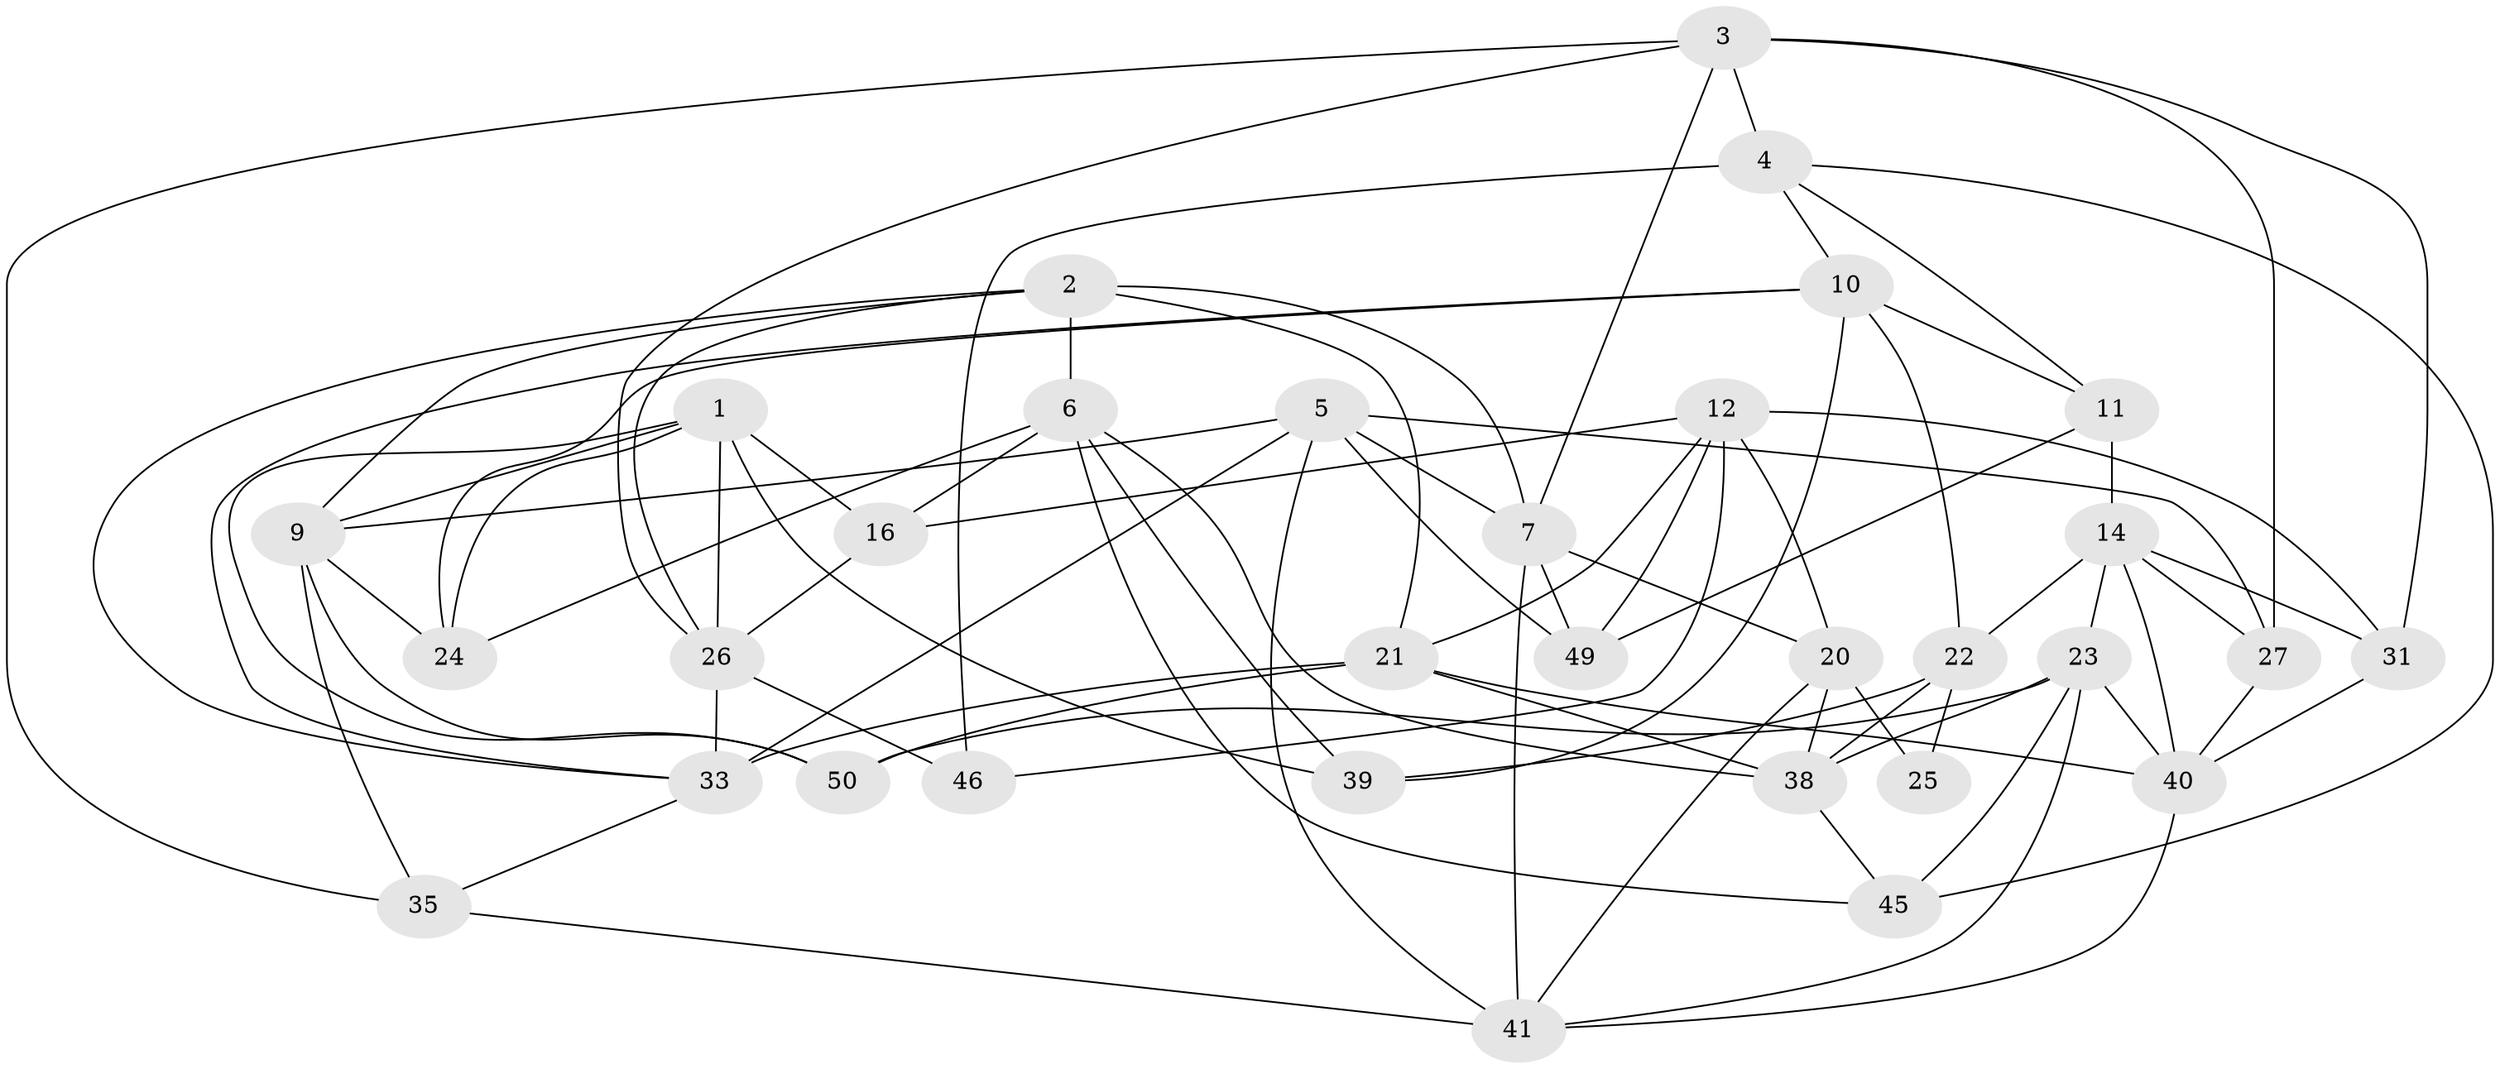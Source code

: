 // Generated by graph-tools (version 1.1) at 2025/24/03/03/25 07:24:31]
// undirected, 32 vertices, 81 edges
graph export_dot {
graph [start="1"]
  node [color=gray90,style=filled];
  1 [super="+36"];
  2 [super="+18"];
  3 [super="+17"];
  4 [super="+30"];
  5 [super="+13"];
  6 [super="+37"];
  7 [super="+8"];
  9 [super="+43"];
  10 [super="+15"];
  11;
  12 [super="+19"];
  14 [super="+28"];
  16;
  20 [super="+42"];
  21 [super="+34"];
  22 [super="+52"];
  23 [super="+32"];
  24;
  25;
  26 [super="+29"];
  27;
  31;
  33 [super="+44"];
  35;
  38 [super="+51"];
  39;
  40 [super="+47"];
  41 [super="+48"];
  45;
  46;
  49;
  50;
  1 -- 50;
  1 -- 39;
  1 -- 16;
  1 -- 24;
  1 -- 26;
  1 -- 9;
  2 -- 6;
  2 -- 33;
  2 -- 7;
  2 -- 26;
  2 -- 21;
  2 -- 9;
  3 -- 27;
  3 -- 7;
  3 -- 35;
  3 -- 26;
  3 -- 31;
  3 -- 4;
  4 -- 46 [weight=2];
  4 -- 11;
  4 -- 45;
  4 -- 10;
  5 -- 49;
  5 -- 7;
  5 -- 33;
  5 -- 27;
  5 -- 9;
  5 -- 41;
  6 -- 45;
  6 -- 24;
  6 -- 16;
  6 -- 38;
  6 -- 39;
  7 -- 49;
  7 -- 41;
  7 -- 20;
  9 -- 50;
  9 -- 35;
  9 -- 24;
  10 -- 39;
  10 -- 24;
  10 -- 11;
  10 -- 33;
  10 -- 22;
  11 -- 49;
  11 -- 14;
  12 -- 31;
  12 -- 49;
  12 -- 16;
  12 -- 21;
  12 -- 46;
  12 -- 20;
  14 -- 27;
  14 -- 31;
  14 -- 23;
  14 -- 40;
  14 -- 22;
  16 -- 26;
  20 -- 41;
  20 -- 25 [weight=2];
  20 -- 38;
  21 -- 40;
  21 -- 50;
  21 -- 33;
  21 -- 38;
  22 -- 25 [weight=2];
  22 -- 39;
  22 -- 38;
  23 -- 38;
  23 -- 50;
  23 -- 45;
  23 -- 41;
  23 -- 40;
  26 -- 46;
  26 -- 33;
  27 -- 40;
  31 -- 40;
  33 -- 35;
  35 -- 41;
  38 -- 45;
  40 -- 41;
}
